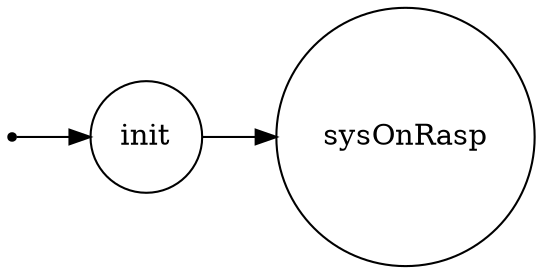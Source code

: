 /*
*
* A GraphViz DOT FSM description 
* Please use a GraphViz visualizer (like http://www.webgraphviz.com)
* 
* Generated by AM,NC,RM
*  
*/
 
digraph finite_state_machine {
  	rankdir=LR;
  	size="8,5"
  	node [shape = point]; iniziale;
  	node [shape = doublecircle]; 
  	node [shape = circle];
  	iniziale -> init [label = ""];
  	
  	
  	init -> sysOnRasp [ label = ""];
}